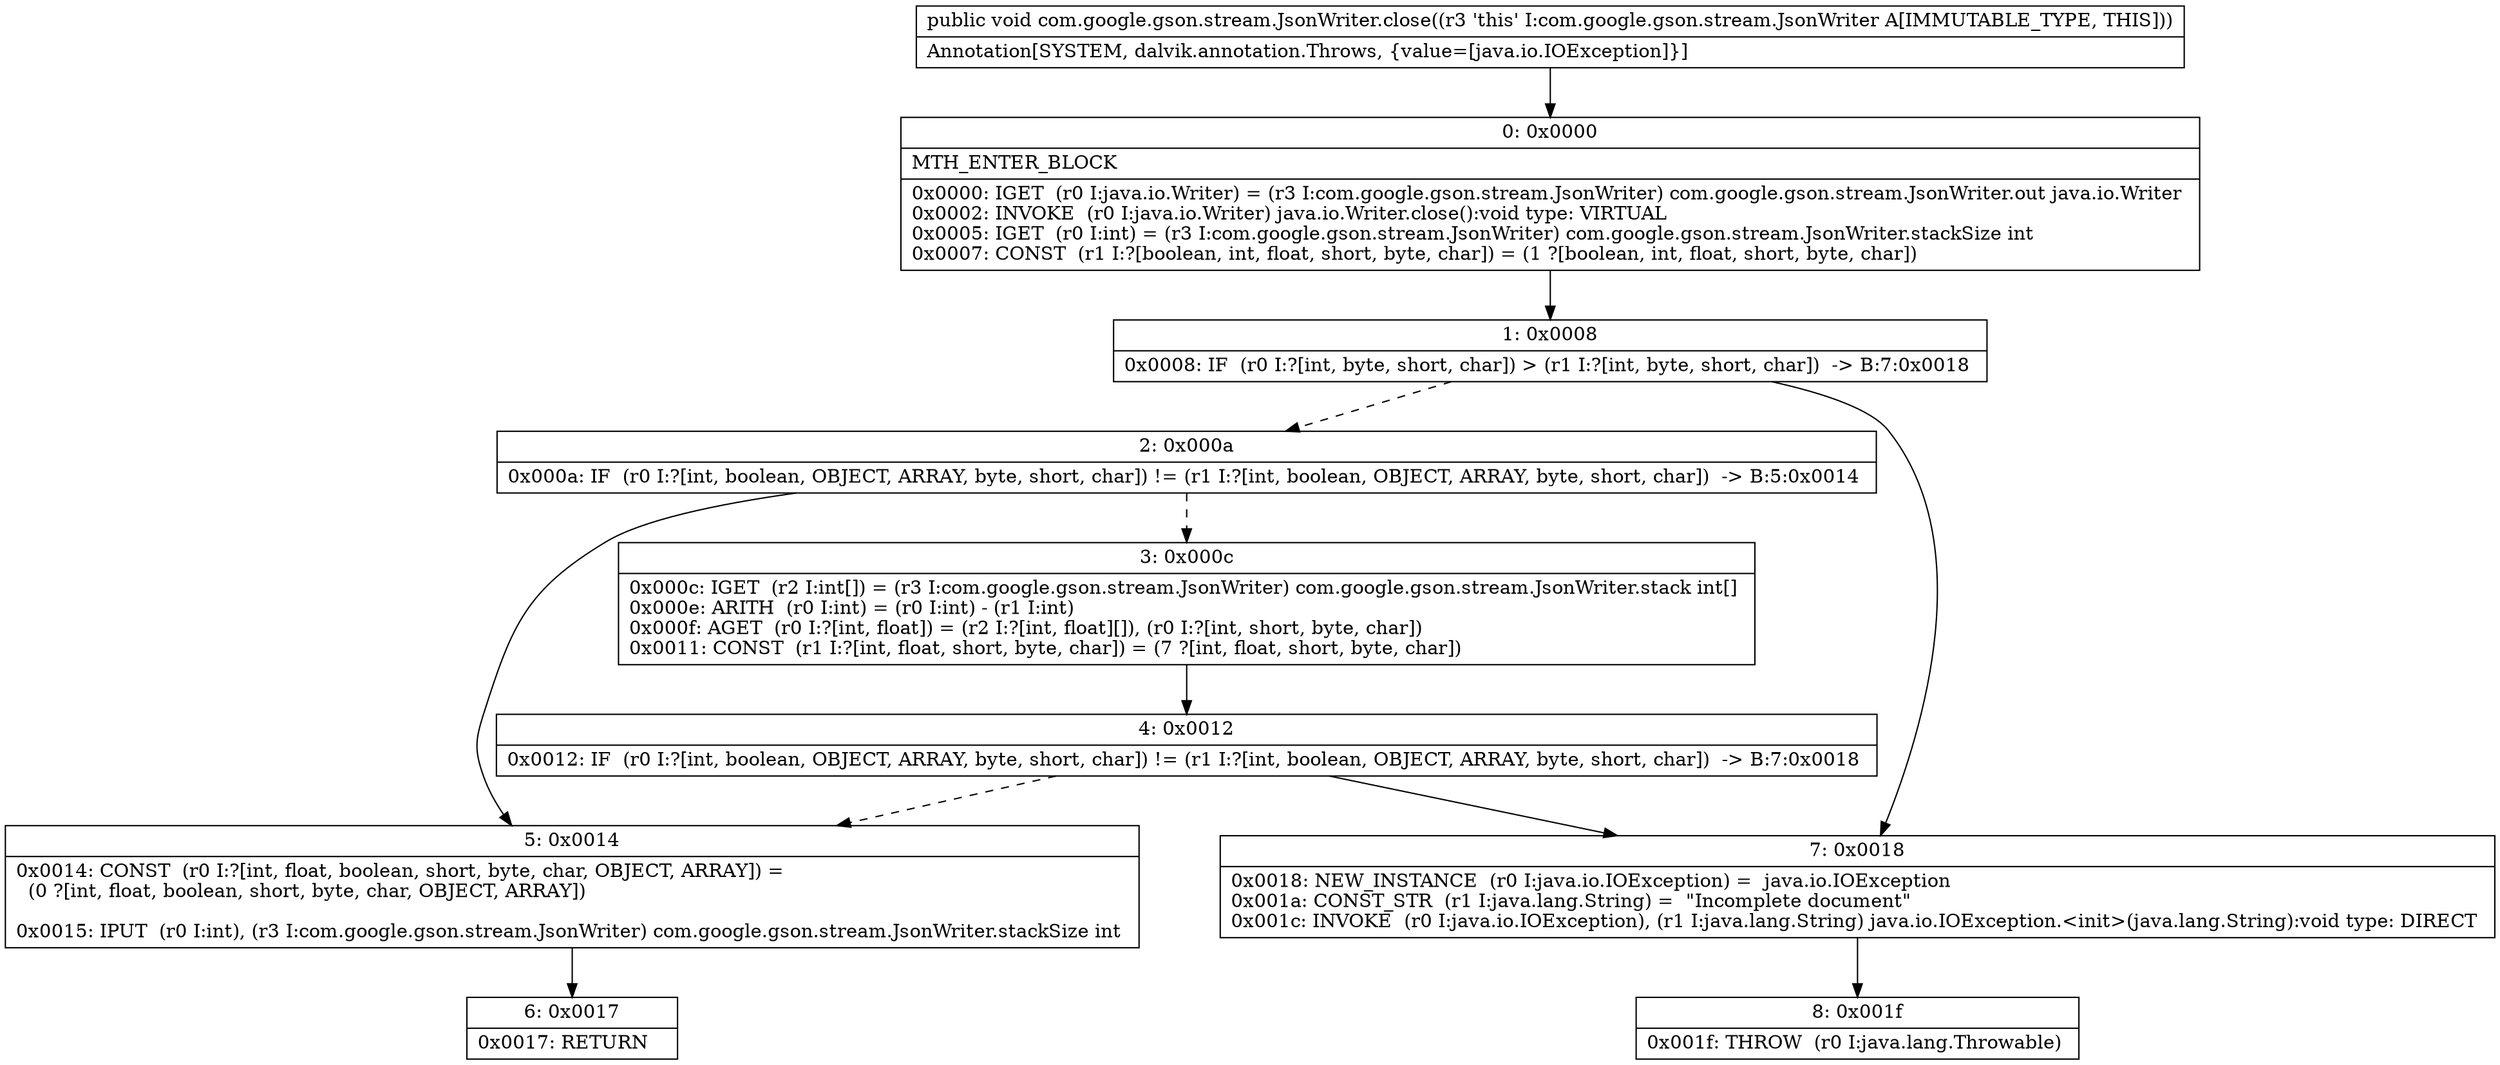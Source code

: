 digraph "CFG forcom.google.gson.stream.JsonWriter.close()V" {
Node_0 [shape=record,label="{0\:\ 0x0000|MTH_ENTER_BLOCK\l|0x0000: IGET  (r0 I:java.io.Writer) = (r3 I:com.google.gson.stream.JsonWriter) com.google.gson.stream.JsonWriter.out java.io.Writer \l0x0002: INVOKE  (r0 I:java.io.Writer) java.io.Writer.close():void type: VIRTUAL \l0x0005: IGET  (r0 I:int) = (r3 I:com.google.gson.stream.JsonWriter) com.google.gson.stream.JsonWriter.stackSize int \l0x0007: CONST  (r1 I:?[boolean, int, float, short, byte, char]) = (1 ?[boolean, int, float, short, byte, char]) \l}"];
Node_1 [shape=record,label="{1\:\ 0x0008|0x0008: IF  (r0 I:?[int, byte, short, char]) \> (r1 I:?[int, byte, short, char])  \-\> B:7:0x0018 \l}"];
Node_2 [shape=record,label="{2\:\ 0x000a|0x000a: IF  (r0 I:?[int, boolean, OBJECT, ARRAY, byte, short, char]) != (r1 I:?[int, boolean, OBJECT, ARRAY, byte, short, char])  \-\> B:5:0x0014 \l}"];
Node_3 [shape=record,label="{3\:\ 0x000c|0x000c: IGET  (r2 I:int[]) = (r3 I:com.google.gson.stream.JsonWriter) com.google.gson.stream.JsonWriter.stack int[] \l0x000e: ARITH  (r0 I:int) = (r0 I:int) \- (r1 I:int) \l0x000f: AGET  (r0 I:?[int, float]) = (r2 I:?[int, float][]), (r0 I:?[int, short, byte, char]) \l0x0011: CONST  (r1 I:?[int, float, short, byte, char]) = (7 ?[int, float, short, byte, char]) \l}"];
Node_4 [shape=record,label="{4\:\ 0x0012|0x0012: IF  (r0 I:?[int, boolean, OBJECT, ARRAY, byte, short, char]) != (r1 I:?[int, boolean, OBJECT, ARRAY, byte, short, char])  \-\> B:7:0x0018 \l}"];
Node_5 [shape=record,label="{5\:\ 0x0014|0x0014: CONST  (r0 I:?[int, float, boolean, short, byte, char, OBJECT, ARRAY]) = \l  (0 ?[int, float, boolean, short, byte, char, OBJECT, ARRAY])\l \l0x0015: IPUT  (r0 I:int), (r3 I:com.google.gson.stream.JsonWriter) com.google.gson.stream.JsonWriter.stackSize int \l}"];
Node_6 [shape=record,label="{6\:\ 0x0017|0x0017: RETURN   \l}"];
Node_7 [shape=record,label="{7\:\ 0x0018|0x0018: NEW_INSTANCE  (r0 I:java.io.IOException) =  java.io.IOException \l0x001a: CONST_STR  (r1 I:java.lang.String) =  \"Incomplete document\" \l0x001c: INVOKE  (r0 I:java.io.IOException), (r1 I:java.lang.String) java.io.IOException.\<init\>(java.lang.String):void type: DIRECT \l}"];
Node_8 [shape=record,label="{8\:\ 0x001f|0x001f: THROW  (r0 I:java.lang.Throwable) \l}"];
MethodNode[shape=record,label="{public void com.google.gson.stream.JsonWriter.close((r3 'this' I:com.google.gson.stream.JsonWriter A[IMMUTABLE_TYPE, THIS]))  | Annotation[SYSTEM, dalvik.annotation.Throws, \{value=[java.io.IOException]\}]\l}"];
MethodNode -> Node_0;
Node_0 -> Node_1;
Node_1 -> Node_2[style=dashed];
Node_1 -> Node_7;
Node_2 -> Node_3[style=dashed];
Node_2 -> Node_5;
Node_3 -> Node_4;
Node_4 -> Node_5[style=dashed];
Node_4 -> Node_7;
Node_5 -> Node_6;
Node_7 -> Node_8;
}

